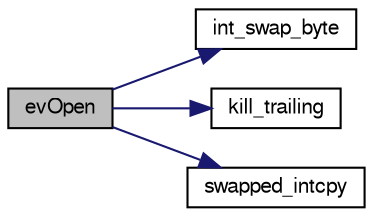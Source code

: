 digraph "evOpen"
{
  bgcolor="transparent";
  edge [fontname="FreeSans",fontsize="10",labelfontname="FreeSans",labelfontsize="10"];
  node [fontname="FreeSans",fontsize="10",shape=record];
  rankdir="LR";
  Node1 [label="evOpen",height=0.2,width=0.4,color="black", fillcolor="grey75", style="filled" fontcolor="black"];
  Node1 -> Node2 [color="midnightblue",fontsize="10",style="solid",fontname="FreeSans"];
  Node2 [label="int_swap_byte",height=0.2,width=0.4,color="black",URL="$d9/dca/evio_8c.html#af1412e237e0cf96798f8ee8c3e87b9cc"];
  Node1 -> Node3 [color="midnightblue",fontsize="10",style="solid",fontname="FreeSans"];
  Node3 [label="kill_trailing",height=0.2,width=0.4,color="black",URL="$d9/dca/evio_8c.html#ac64821bbb60806b36efae710468d2b31"];
  Node1 -> Node4 [color="midnightblue",fontsize="10",style="solid",fontname="FreeSans"];
  Node4 [label="swapped_intcpy",height=0.2,width=0.4,color="black",URL="$d9/dca/evio_8c.html#a8941d1ffdddcc0ce2d4612dc50fcd52f"];
}
